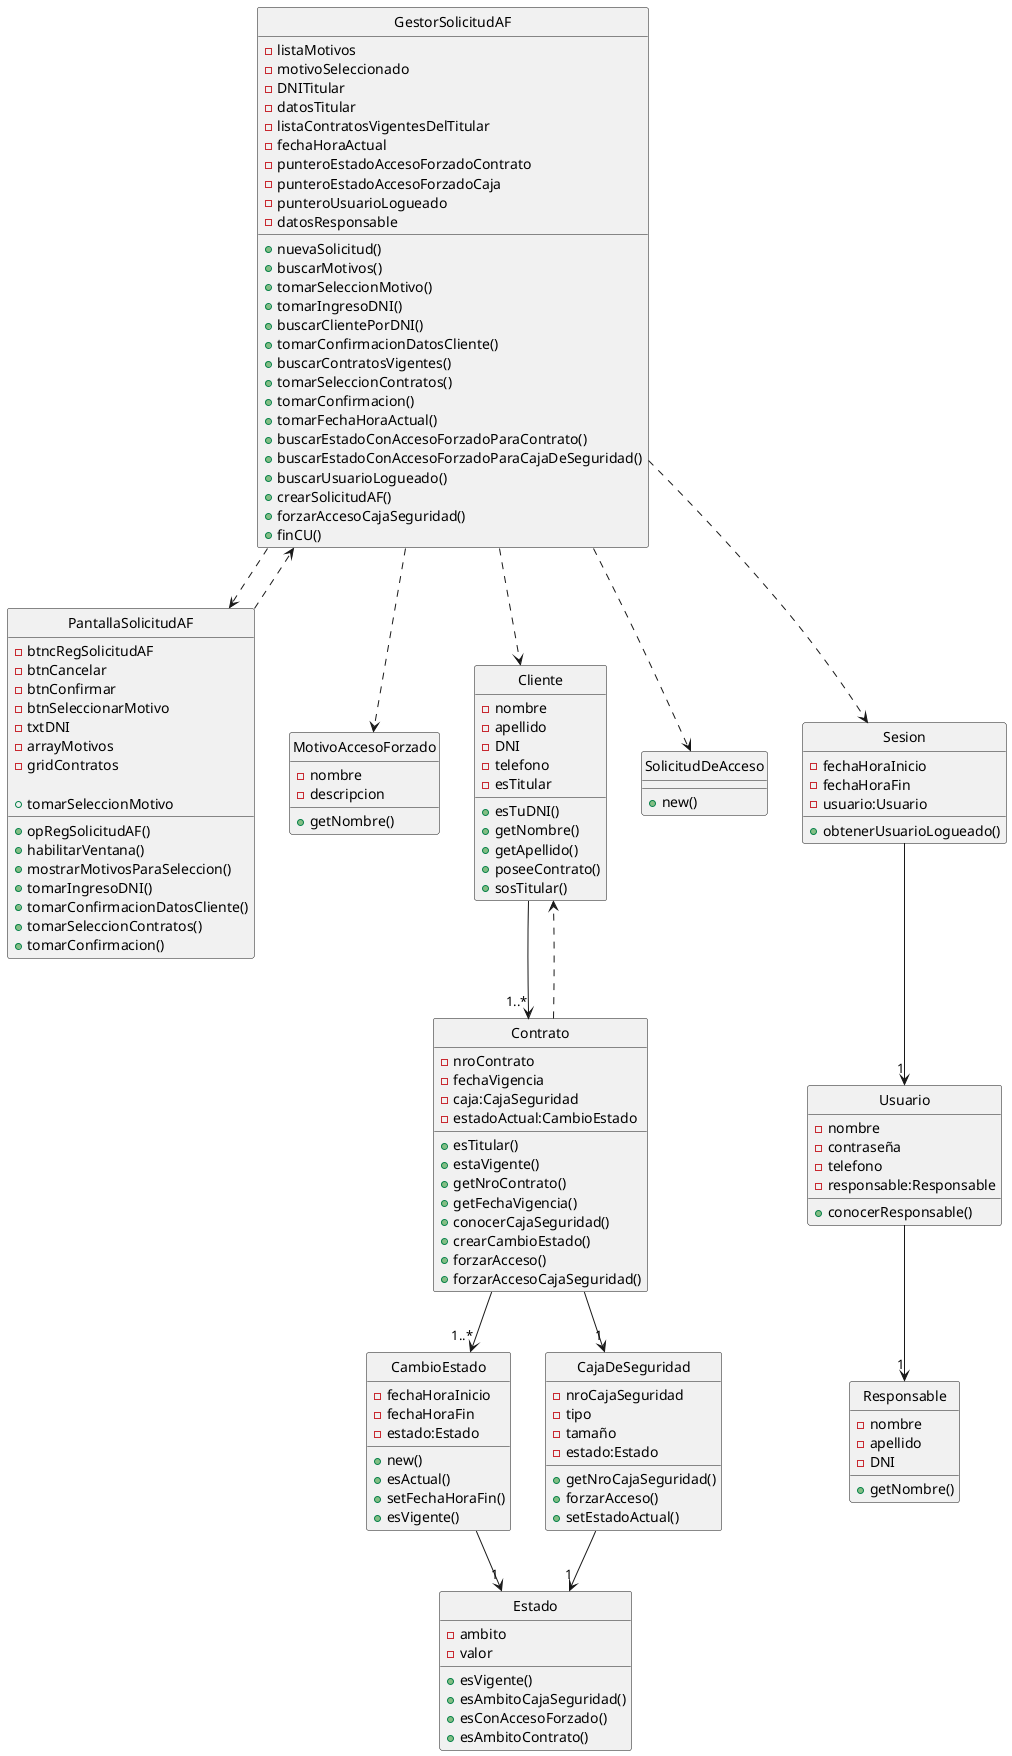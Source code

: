 @startuml
hide circle 

class GestorSolicitudAF{
    -listaMotivos
    -motivoSeleccionado
    -DNITitular 
    -datosTitular
    -listaContratosVigentesDelTitular
    -fechaHoraActual
    -punteroEstadoAccesoForzadoContrato
    -punteroEstadoAccesoForzadoCaja
    -punteroUsuarioLogueado
    -datosResponsable

    +nuevaSolicitud()
    +buscarMotivos()
    +tomarSeleccionMotivo()
    +tomarIngresoDNI()
    +buscarClientePorDNI()
    +tomarConfirmacionDatosCliente()
    +buscarContratosVigentes()
    +tomarSeleccionContratos()
    +tomarConfirmacion()
    +tomarFechaHoraActual()
    +buscarEstadoConAccesoForzadoParaContrato()
    +buscarEstadoConAccesoForzadoParaCajaDeSeguridad()
    +buscarUsuarioLogueado()
    +crearSolicitudAF()
    +forzarAccesoCajaSeguridad()
    +finCU()
}

class PantallaSolicitudAF{
    -btncRegSolicitudAF
    -btnCancelar
    -btnConfirmar
    -btnSeleccionarMotivo
    -txtDNI
    -arrayMotivos
    -gridContratos

    +opRegSolicitudAF()
    +habilitarVentana()
    +mostrarMotivosParaSeleccion()
    +tomarSeleccionMotivo
    +tomarIngresoDNI()
    +tomarConfirmacionDatosCliente()
    +tomarSeleccionContratos()
    +tomarConfirmacion()

}

class MotivoAccesoForzado{
    -nombre
    -descripcion

    +getNombre()

}

class Cliente{
    -nombre
    -apellido
    -DNI
    -telefono
    -esTitular

    +esTuDNI()
    +getNombre()
    +getApellido()
    +poseeContrato()
    +sosTitular()
}

class Contrato{
    -nroContrato
    -fechaVigencia
    -caja:CajaSeguridad 
    -estadoActual:CambioEstado 
    
    +esTitular()
    +estaVigente()
    +getNroContrato()
    +getFechaVigencia()
    +conocerCajaSeguridad()
    +crearCambioEstado()
    +forzarAcceso()
    +forzarAccesoCajaSeguridad()

}

Class CambioEstado{
    -fechaHoraInicio
    -fechaHoraFin
    -estado:Estado 

    +new()
    +esActual()
    +setFechaHoraFin()
    +esVigente()

}

Class Estado{
    -ambito
    -valor 

    +esVigente()
    +esAmbitoCajaSeguridad()
    +esConAccesoForzado()
    +esAmbitoContrato()


}

class CajaDeSeguridad{
    -nroCajaSeguridad
    -tipo 
    -tamaño 
    -estado:Estado

    +getNroCajaSeguridad()
    +forzarAcceso()
    +setEstadoActual()
}

Class SolicitudDeAcceso{

    +new()
}

Class Sesion{
    -fechaHoraInicio 
    -fechaHoraFin 
    -usuario:Usuario 

    +obtenerUsuarioLogueado()
}

Class Usuario{
    -nombre 
    -contraseña
    -telefono 
    -responsable:Responsable

    +conocerResponsable()
}

Class Responsable{
    -nombre 
    -apellido 
    -DNI 

    +getNombre()
}

GestorSolicitudAF ..> PantallaSolicitudAF 
PantallaSolicitudAF ..> GestorSolicitudAF

GestorSolicitudAF ..> Sesion 
Sesion --> "1" Usuario 
Usuario --> "1" Responsable

GestorSolicitudAF ..> Cliente 
GestorSolicitudAF ..> MotivoAccesoForzado

GestorSolicitudAF ..> SolicitudDeAcceso

Cliente --> "1..*" Contrato
Contrato ..> Cliente
Contrato --> "1..*" CambioEstado
CambioEstado --> "1" Estado 

CajaDeSeguridad --> "1" Estado
Contrato --> "1" CajaDeSeguridad
@enduml